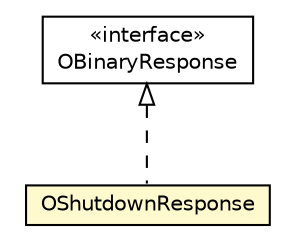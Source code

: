 #!/usr/local/bin/dot
#
# Class diagram 
# Generated by UMLGraph version R5_6-24-gf6e263 (http://www.umlgraph.org/)
#

digraph G {
	edge [fontname="Helvetica",fontsize=10,labelfontname="Helvetica",labelfontsize=10];
	node [fontname="Helvetica",fontsize=10,shape=plaintext];
	nodesep=0.25;
	ranksep=0.5;
	// com.orientechnologies.orient.client.remote.OBinaryResponse
	c6815842 [label=<<table title="com.orientechnologies.orient.client.remote.OBinaryResponse" border="0" cellborder="1" cellspacing="0" cellpadding="2" port="p" href="../OBinaryResponse.html">
		<tr><td><table border="0" cellspacing="0" cellpadding="1">
<tr><td align="center" balign="center"> &#171;interface&#187; </td></tr>
<tr><td align="center" balign="center"> OBinaryResponse </td></tr>
		</table></td></tr>
		</table>>, URL="../OBinaryResponse.html", fontname="Helvetica", fontcolor="black", fontsize=10.0];
	// com.orientechnologies.orient.client.remote.message.OShutdownResponse
	c6816009 [label=<<table title="com.orientechnologies.orient.client.remote.message.OShutdownResponse" border="0" cellborder="1" cellspacing="0" cellpadding="2" port="p" bgcolor="lemonChiffon" href="./OShutdownResponse.html">
		<tr><td><table border="0" cellspacing="0" cellpadding="1">
<tr><td align="center" balign="center"> OShutdownResponse </td></tr>
		</table></td></tr>
		</table>>, URL="./OShutdownResponse.html", fontname="Helvetica", fontcolor="black", fontsize=10.0];
	//com.orientechnologies.orient.client.remote.message.OShutdownResponse implements com.orientechnologies.orient.client.remote.OBinaryResponse
	c6815842:p -> c6816009:p [dir=back,arrowtail=empty,style=dashed];
}

